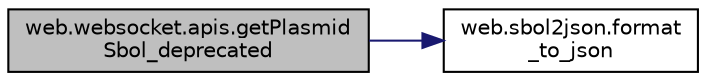 digraph "web.websocket.apis.getPlasmidSbol_deprecated"
{
  edge [fontname="Helvetica",fontsize="10",labelfontname="Helvetica",labelfontsize="10"];
  node [fontname="Helvetica",fontsize="10",shape=record];
  rankdir="LR";
  Node1 [label="web.websocket.apis.getPlasmid\lSbol_deprecated",height=0.2,width=0.4,color="black", fillcolor="grey75", style="filled" fontcolor="black"];
  Node1 -> Node2 [color="midnightblue",fontsize="10",style="solid",fontname="Helvetica"];
  Node2 [label="web.sbol2json.format\l_to_json",height=0.2,width=0.4,color="black", fillcolor="white", style="filled",URL="$namespaceweb_1_1sbol2json.html#a65d4097ac981de3ba0cae4958e9b25bd"];
}
